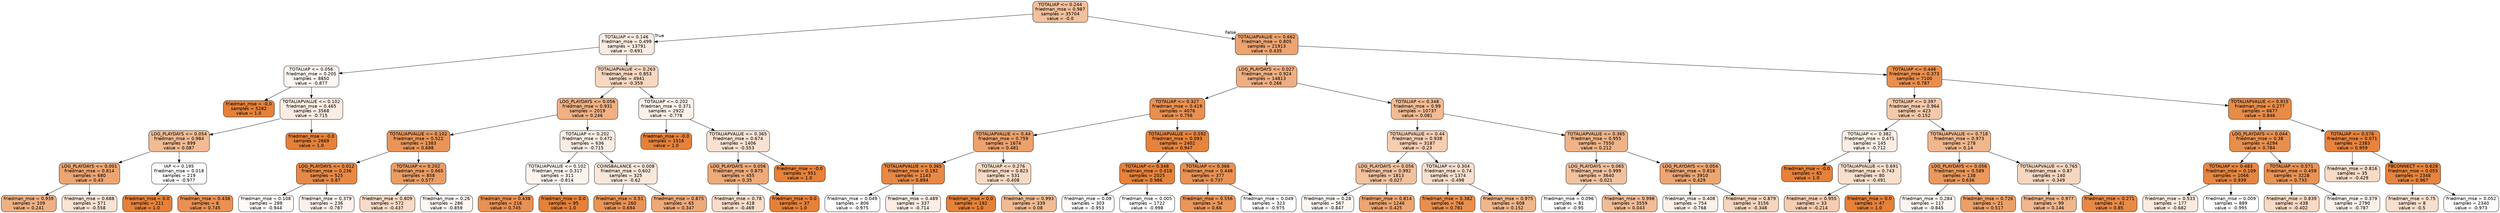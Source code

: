 digraph Tree {
node [shape=box, style="filled, rounded", color="black", fontname=helvetica] ;
edge [fontname=helvetica] ;
0 [label="TOTALIAP <= 0.244\nfriedman_mse = 0.987\nsamples = 35704\nvalue = -0.0", fillcolor="#e581397f"] ;
1 [label="TOTALIAP <= 0.146\nfriedman_mse = 0.499\nsamples = 13791\nvalue = -0.691", fillcolor="#e5813927"] ;
0 -> 1 [labeldistance=2.5, labelangle=45, headlabel="True"] ;
2 [label="TOTALIAP <= 0.056\nfriedman_mse = 0.205\nsamples = 8850\nvalue = -0.877", fillcolor="#e581390f"] ;
1 -> 2 ;
3 [label="friedman_mse = -0.0\nsamples = 5282\nvalue = 1.0", fillcolor="#e58139ff"] ;
2 -> 3 ;
4 [label="TOTALIAPVALUE <= 0.102\nfriedman_mse = 0.465\nsamples = 3568\nvalue = -0.715", fillcolor="#e5813924"] ;
2 -> 4 ;
5 [label="LOG_PLAYDAYS <= 0.054\nfriedman_mse = 0.984\nsamples = 899\nvalue = 0.087", fillcolor="#e581398a"] ;
4 -> 5 ;
6 [label="LOG_PLAYDAYS <= 0.001\nfriedman_mse = 0.814\nsamples = 680\nvalue = 0.43", fillcolor="#e58139b6"] ;
5 -> 6 ;
7 [label="friedman_mse = 0.939\nsamples = 109\nvalue = 0.241", fillcolor="#e581399e"] ;
6 -> 7 ;
8 [label="friedman_mse = 0.688\nsamples = 571\nvalue = -0.558", fillcolor="#e5813938"] ;
6 -> 8 ;
9 [label="IAP <= 0.195\nfriedman_mse = 0.018\nsamples = 219\nvalue = -0.977", fillcolor="#e5813903"] ;
5 -> 9 ;
10 [label="friedman_mse = 0.0\nsamples = 211\nvalue = 1.0", fillcolor="#e58139ff"] ;
9 -> 10 ;
11 [label="friedman_mse = 0.438\nsamples = 8\nvalue = 0.745", fillcolor="#e58139de"] ;
9 -> 11 ;
12 [label="friedman_mse = -0.0\nsamples = 2669\nvalue = 1.0", fillcolor="#e58139ff"] ;
4 -> 12 ;
13 [label="TOTALIAPVALUE <= 0.263\nfriedman_mse = 0.853\nsamples = 4941\nvalue = -0.359", fillcolor="#e5813951"] ;
1 -> 13 ;
14 [label="LOG_PLAYDAYS <= 0.056\nfriedman_mse = 0.931\nsamples = 2019\nvalue = 0.246", fillcolor="#e581399f"] ;
13 -> 14 ;
15 [label="TOTALIAPVALUE <= 0.102\nfriedman_mse = 0.522\nsamples = 1383\nvalue = 0.688", fillcolor="#e58139d7"] ;
14 -> 15 ;
16 [label="LOG_PLAYDAYS <= 0.012\nfriedman_mse = 0.236\nsamples = 525\nvalue = 0.87", fillcolor="#e58139ee"] ;
15 -> 16 ;
17 [label="friedman_mse = 0.108\nsamples = 289\nvalue = -0.944", fillcolor="#e5813907"] ;
16 -> 17 ;
18 [label="friedman_mse = 0.379\nsamples = 236\nvalue = -0.787", fillcolor="#e581391b"] ;
16 -> 18 ;
19 [label="TOTALIAP <= 0.202\nfriedman_mse = 0.665\nsamples = 858\nvalue = 0.577", fillcolor="#e58139c9"] ;
15 -> 19 ;
20 [label="friedman_mse = 0.809\nsamples = 572\nvalue = -0.437", fillcolor="#e5813948"] ;
19 -> 20 ;
21 [label="friedman_mse = 0.26\nsamples = 286\nvalue = -0.859", fillcolor="#e5813912"] ;
19 -> 21 ;
22 [label="TOTALIAP <= 0.202\nfriedman_mse = 0.472\nsamples = 636\nvalue = -0.715", fillcolor="#e5813924"] ;
14 -> 22 ;
23 [label="TOTALIAPVALUE <= 0.102\nfriedman_mse = 0.317\nsamples = 311\nvalue = -0.814", fillcolor="#e5813917"] ;
22 -> 23 ;
24 [label="friedman_mse = 0.438\nsamples = 216\nvalue = 0.745", fillcolor="#e58139de"] ;
23 -> 24 ;
25 [label="friedman_mse = 0.0\nsamples = 95\nvalue = 1.0", fillcolor="#e58139ff"] ;
23 -> 25 ;
26 [label="COINSBALANCE <= 0.008\nfriedman_mse = 0.602\nsamples = 325\nvalue = -0.62", fillcolor="#e5813930"] ;
22 -> 26 ;
27 [label="friedman_mse = 0.51\nsamples = 260\nvalue = 0.694", fillcolor="#e58139d8"] ;
26 -> 27 ;
28 [label="friedman_mse = 0.875\nsamples = 65\nvalue = 0.347", fillcolor="#e58139ac"] ;
26 -> 28 ;
29 [label="TOTALIAP <= 0.202\nfriedman_mse = 0.371\nsamples = 2922\nvalue = -0.778", fillcolor="#e581391c"] ;
13 -> 29 ;
30 [label="friedman_mse = -0.0\nsamples = 1516\nvalue = 1.0", fillcolor="#e58139ff"] ;
29 -> 30 ;
31 [label="TOTALIAPVALUE <= 0.365\nfriedman_mse = 0.674\nsamples = 1406\nvalue = -0.553", fillcolor="#e5813939"] ;
29 -> 31 ;
32 [label="LOG_PLAYDAYS <= 0.056\nfriedman_mse = 0.875\nsamples = 455\nvalue = 0.35", fillcolor="#e58139ac"] ;
31 -> 32 ;
33 [label="friedman_mse = 0.78\nsamples = 418\nvalue = -0.469", fillcolor="#e5813944"] ;
32 -> 33 ;
34 [label="friedman_mse = 0.0\nsamples = 37\nvalue = 1.0", fillcolor="#e58139ff"] ;
32 -> 34 ;
35 [label="friedman_mse = -0.0\nsamples = 951\nvalue = 1.0", fillcolor="#e58139ff"] ;
31 -> 35 ;
36 [label="TOTALIAPVALUE <= 0.662\nfriedman_mse = 0.805\nsamples = 21913\nvalue = 0.435", fillcolor="#e58139b7"] ;
0 -> 36 [labeldistance=2.5, labelangle=-45, headlabel="False"] ;
37 [label="LOG_PLAYDAYS <= 0.027\nfriedman_mse = 0.924\nsamples = 14813\nvalue = 0.266", fillcolor="#e58139a1"] ;
36 -> 37 ;
38 [label="TOTALIAP <= 0.327\nfriedman_mse = 0.419\nsamples = 4076\nvalue = 0.756", fillcolor="#e58139e0"] ;
37 -> 38 ;
39 [label="TOTALIAPVALUE <= 0.44\nfriedman_mse = 0.759\nsamples = 1674\nvalue = 0.481", fillcolor="#e58139bd"] ;
38 -> 39 ;
40 [label="TOTALIAPVALUE <= 0.365\nfriedman_mse = 0.192\nsamples = 1143\nvalue = 0.894", fillcolor="#e58139f1"] ;
39 -> 40 ;
41 [label="friedman_mse = 0.049\nsamples = 806\nvalue = -0.975", fillcolor="#e5813903"] ;
40 -> 41 ;
42 [label="friedman_mse = 0.489\nsamples = 337\nvalue = -0.714", fillcolor="#e5813924"] ;
40 -> 42 ;
43 [label="TOTALIAP <= 0.276\nfriedman_mse = 0.823\nsamples = 531\nvalue = -0.408", fillcolor="#e581394b"] ;
39 -> 43 ;
44 [label="friedman_mse = 0.0\nsamples = 192\nvalue = 1.0", fillcolor="#e58139ff"] ;
43 -> 44 ;
45 [label="friedman_mse = 0.993\nsamples = 339\nvalue = 0.08", fillcolor="#e581398a"] ;
43 -> 45 ;
46 [label="TOTALIAPVALUE <= 0.592\nfriedman_mse = 0.093\nsamples = 2402\nvalue = 0.947", fillcolor="#e58139f8"] ;
38 -> 46 ;
47 [label="TOTALIAP <= 0.348\nfriedman_mse = 0.018\nsamples = 2025\nvalue = 0.986", fillcolor="#e58139fd"] ;
46 -> 47 ;
48 [label="friedman_mse = 0.09\nsamples = 303\nvalue = -0.953", fillcolor="#e5813906"] ;
47 -> 48 ;
49 [label="friedman_mse = 0.005\nsamples = 1722\nvalue = -0.998", fillcolor="#e5813900"] ;
47 -> 49 ;
50 [label="TOTALIAP <= 0.366\nfriedman_mse = 0.446\nsamples = 377\nvalue = 0.737", fillcolor="#e58139dd"] ;
46 -> 50 ;
51 [label="friedman_mse = 0.556\nsamples = 54\nvalue = 0.66", fillcolor="#e58139d4"] ;
50 -> 51 ;
52 [label="friedman_mse = 0.049\nsamples = 323\nvalue = -0.975", fillcolor="#e5813903"] ;
50 -> 52 ;
53 [label="TOTALIAP <= 0.348\nfriedman_mse = 0.99\nsamples = 10737\nvalue = 0.081", fillcolor="#e581398a"] ;
37 -> 53 ;
54 [label="TOTALIAPVALUE <= 0.44\nfriedman_mse = 0.938\nsamples = 3187\nvalue = -0.23", fillcolor="#e5813962"] ;
53 -> 54 ;
55 [label="LOG_PLAYDAYS <= 0.056\nfriedman_mse = 0.992\nsamples = 1813\nvalue = -0.027", fillcolor="#e581397c"] ;
54 -> 55 ;
56 [label="friedman_mse = 0.28\nsamples = 567\nvalue = -0.847", fillcolor="#e5813913"] ;
55 -> 56 ;
57 [label="friedman_mse = 0.814\nsamples = 1246\nvalue = 0.425", fillcolor="#e58139b6"] ;
55 -> 57 ;
58 [label="TOTALIAP <= 0.304\nfriedman_mse = 0.74\nsamples = 1374\nvalue = -0.498", fillcolor="#e5813940"] ;
54 -> 58 ;
59 [label="friedman_mse = 0.382\nsamples = 766\nvalue = 0.781", fillcolor="#e58139e3"] ;
58 -> 59 ;
60 [label="friedman_mse = 0.975\nsamples = 608\nvalue = 0.152", fillcolor="#e5813993"] ;
58 -> 60 ;
61 [label="TOTALIAPVALUE <= 0.365\nfriedman_mse = 0.955\nsamples = 7550\nvalue = 0.212", fillcolor="#e581399a"] ;
53 -> 61 ;
62 [label="LOG_PLAYDAYS <= 0.065\nfriedman_mse = 0.999\nsamples = 3640\nvalue = -0.021", fillcolor="#e581397d"] ;
61 -> 62 ;
63 [label="friedman_mse = 0.096\nsamples = 81\nvalue = -0.95", fillcolor="#e5813906"] ;
62 -> 63 ;
64 [label="friedman_mse = 0.998\nsamples = 3559\nvalue = 0.043", fillcolor="#e5813985"] ;
62 -> 64 ;
65 [label="LOG_PLAYDAYS <= 0.054\nfriedman_mse = 0.816\nsamples = 3910\nvalue = 0.429", fillcolor="#e58139b6"] ;
61 -> 65 ;
66 [label="friedman_mse = 0.408\nsamples = 754\nvalue = -0.768", fillcolor="#e581391d"] ;
65 -> 66 ;
67 [label="friedman_mse = 0.879\nsamples = 3156\nvalue = -0.348", fillcolor="#e5813953"] ;
65 -> 67 ;
68 [label="TOTALIAP <= 0.446\nfriedman_mse = 0.373\nsamples = 7100\nvalue = 0.787", fillcolor="#e58139e4"] ;
36 -> 68 ;
69 [label="TOTALIAP <= 0.397\nfriedman_mse = 0.964\nsamples = 423\nvalue = -0.152", fillcolor="#e581396c"] ;
68 -> 69 ;
70 [label="TOTALIAP <= 0.382\nfriedman_mse = 0.471\nsamples = 145\nvalue = -0.712", fillcolor="#e5813924"] ;
69 -> 70 ;
71 [label="friedman_mse = -0.0\nsamples = 65\nvalue = 1.0", fillcolor="#e58139ff"] ;
70 -> 71 ;
72 [label="TOTALIAPVALUE <= 0.691\nfriedman_mse = 0.743\nsamples = 80\nvalue = -0.491", fillcolor="#e5813941"] ;
70 -> 72 ;
73 [label="friedman_mse = 0.955\nsamples = 33\nvalue = -0.214", fillcolor="#e5813964"] ;
72 -> 73 ;
74 [label="friedman_mse = 0.0\nsamples = 47\nvalue = 1.0", fillcolor="#e58139ff"] ;
72 -> 74 ;
75 [label="TOTALIAPVALUE <= 0.718\nfriedman_mse = 0.973\nsamples = 278\nvalue = 0.14", fillcolor="#e5813991"] ;
69 -> 75 ;
76 [label="LOG_PLAYDAYS <= 0.056\nfriedman_mse = 0.589\nsamples = 138\nvalue = 0.636", fillcolor="#e58139d1"] ;
75 -> 76 ;
77 [label="friedman_mse = 0.284\nsamples = 117\nvalue = -0.845", fillcolor="#e5813913"] ;
76 -> 77 ;
78 [label="friedman_mse = 0.726\nsamples = 21\nvalue = 0.517", fillcolor="#e58139c1"] ;
76 -> 78 ;
79 [label="TOTALIAPVALUE <= 0.765\nfriedman_mse = 0.87\nsamples = 140\nvalue = -0.349", fillcolor="#e5813953"] ;
75 -> 79 ;
80 [label="friedman_mse = 0.977\nsamples = 99\nvalue = 0.146", fillcolor="#e5813992"] ;
79 -> 80 ;
81 [label="friedman_mse = 0.271\nsamples = 41\nvalue = 0.85", fillcolor="#e58139ec"] ;
79 -> 81 ;
82 [label="TOTALIAPVALUE <= 0.915\nfriedman_mse = 0.277\nsamples = 6677\nvalue = 0.846", fillcolor="#e58139eb"] ;
68 -> 82 ;
83 [label="LOG_PLAYDAYS <= 0.044\nfriedman_mse = 0.38\nsamples = 4294\nvalue = 0.784", fillcolor="#e58139e3"] ;
82 -> 83 ;
84 [label="TOTALIAP <= 0.483\nfriedman_mse = 0.109\nsamples = 1066\nvalue = 0.939", fillcolor="#e58139f7"] ;
83 -> 84 ;
85 [label="friedman_mse = 0.533\nsamples = 177\nvalue = -0.682", fillcolor="#e5813928"] ;
84 -> 85 ;
86 [label="friedman_mse = 0.009\nsamples = 889\nvalue = -0.995", fillcolor="#e5813900"] ;
84 -> 86 ;
87 [label="TOTALIAP <= 0.571\nfriedman_mse = 0.459\nsamples = 3228\nvalue = 0.733", fillcolor="#e58139dd"] ;
83 -> 87 ;
88 [label="friedman_mse = 0.839\nsamples = 438\nvalue = -0.402", fillcolor="#e581394c"] ;
87 -> 88 ;
89 [label="friedman_mse = 0.379\nsamples = 2790\nvalue = -0.787", fillcolor="#e581391b"] ;
87 -> 89 ;
90 [label="TOTALIAP <= 0.576\nfriedman_mse = 0.071\nsamples = 2383\nvalue = 0.959", fillcolor="#e58139fa"] ;
82 -> 90 ;
91 [label="friedman_mse = 0.816\nsamples = 35\nvalue = -0.429", fillcolor="#e5813949"] ;
90 -> 91 ;
92 [label="FBCONNECT <= 0.628\nfriedman_mse = 0.055\nsamples = 2348\nvalue = 0.967", fillcolor="#e58139fb"] ;
90 -> 92 ;
93 [label="friedman_mse = 0.75\nsamples = 8\nvalue = -0.5", fillcolor="#e5813940"] ;
92 -> 93 ;
94 [label="friedman_mse = 0.052\nsamples = 2340\nvalue = -0.973", fillcolor="#e5813903"] ;
92 -> 94 ;
}